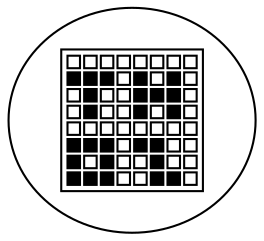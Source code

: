 graph M5RotadaVertical {
	tab [label=<<TABLE>
<TR><TD></TD><TD></TD><TD></TD><TD></TD><TD></TD><TD></TD><TD></TD><TD></TD>
</TR>
<TR><TD bgcolor="black"></TD><TD bgcolor="black"></TD><TD bgcolor="black"></TD><TD></TD><TD bgcolor="black"></TD><TD></TD><TD bgcolor="black"></TD><TD></TD>
</TR>
<TR><TD></TD><TD bgcolor="black"></TD><TD></TD><TD></TD><TD bgcolor="black"></TD><TD bgcolor="black"></TD><TD bgcolor="black"></TD><TD></TD>
</TR>
<TR><TD></TD><TD bgcolor="black"></TD><TD></TD><TD></TD><TD bgcolor="black"></TD><TD></TD><TD bgcolor="black"></TD><TD></TD>
</TR>
<TR><TD></TD><TD></TD><TD></TD><TD></TD><TD></TD><TD></TD><TD></TD><TD></TD>
</TR>
<TR><TD bgcolor="black"></TD><TD bgcolor="black"></TD><TD bgcolor="black"></TD><TD></TD><TD bgcolor="black"></TD><TD bgcolor="black"></TD><TD></TD><TD></TD>
</TR>
<TR><TD bgcolor="black"></TD><TD></TD><TD bgcolor="black"></TD><TD></TD><TD></TD><TD bgcolor="black"></TD><TD></TD><TD></TD>
</TR>
<TR><TD bgcolor="black"></TD><TD bgcolor="black"></TD><TD bgcolor="black"></TD><TD></TD><TD></TD><TD bgcolor="black"></TD><TD bgcolor="black"></TD><TD></TD>
</TR>
</TABLE>>]
}
